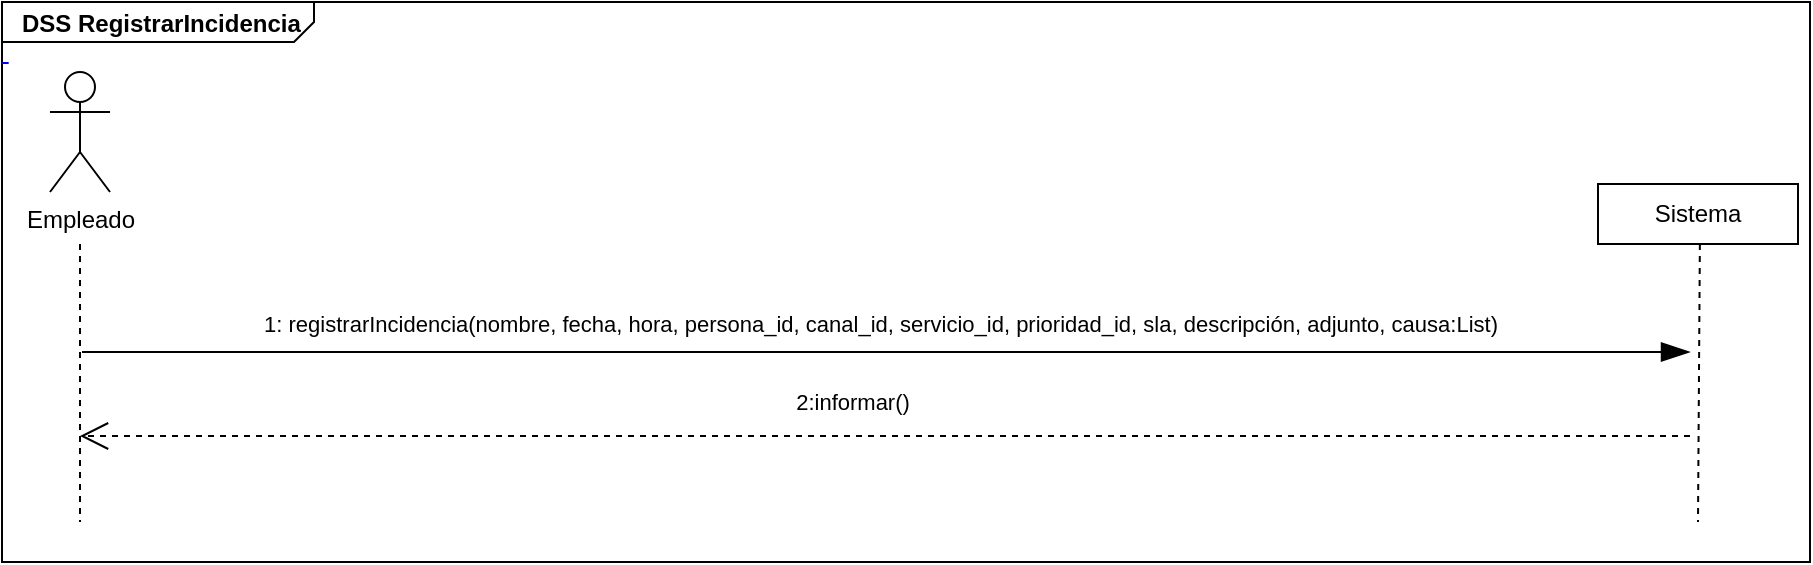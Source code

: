 <mxfile>
    <diagram id="JsvHAZJFXZokmGTcRXBu" name="DSS RegistrarIncidencia - 01">
        <mxGraphModel dx="712" dy="654" grid="1" gridSize="10" guides="1" tooltips="1" connect="1" arrows="1" fold="1" page="1" pageScale="1" pageWidth="827" pageHeight="1169" math="0" shadow="0">
            <root>
                <mxCell id="0"/>
                <mxCell id="1" parent="0"/>
                <mxCell id="65" value="&lt;p style=&quot;margin: 0px ; margin-top: 4px ; margin-left: 10px ; text-align: left&quot;&gt;&lt;b&gt;DSS RegistrarIncidencia&lt;/b&gt;&lt;/p&gt;&lt;a name=&quot;_Toc102614900&quot;&gt;&lt;/a&gt;&lt;div style=&quot;text-align: left&quot;&gt;&lt;a name=&quot;_Toc102614900&quot;&gt;&lt;/a&gt;&lt;a name=&quot;_Toc102614900&quot;&gt;&lt;b&gt;&lt;font color=&quot;#f0f0f0&quot;&gt;&amp;nbsp;&lt;/font&gt;&lt;/b&gt;&lt;/a&gt;&lt;/div&gt;" style="html=1;shape=mxgraph.sysml.package;labelX=156;html=1;overflow=fill;strokeWidth=1;recursiveResize=0;" parent="1" vertex="1">
                    <mxGeometry x="16" y="50" width="904" height="280" as="geometry"/>
                </mxCell>
                <mxCell id="30" value="Sistema" style="shape=rect;html=1;whiteSpace=wrap;align=center;" parent="1" vertex="1">
                    <mxGeometry x="814" y="141" width="100" height="30" as="geometry"/>
                </mxCell>
                <mxCell id="31" value="" style="edgeStyle=none;dashed=1;html=1;endArrow=none;" parent="1" edge="1">
                    <mxGeometry relative="1" as="geometry">
                        <mxPoint x="55" y="310" as="targetPoint"/>
                        <mxPoint x="55" y="171" as="sourcePoint"/>
                    </mxGeometry>
                </mxCell>
                <mxCell id="32" value="" style="edgeStyle=none;dashed=1;html=1;endArrow=none;" parent="1" edge="1">
                    <mxGeometry relative="1" as="geometry">
                        <mxPoint x="864" y="310" as="targetPoint"/>
                        <mxPoint x="864.936" y="171" as="sourcePoint"/>
                    </mxGeometry>
                </mxCell>
                <mxCell id="34" value="1: registrarIncidencia(nombre, fecha, hora, persona_id, canal_id, servicio_id, prioridad_id, sla, descripción, adjunto, causa:List)" style="edgeStyle=none;html=1;endArrow=blockThin;verticalAlign=bottom;endSize=12;endFill=1;" parent="1" edge="1">
                    <mxGeometry x="-0.008" y="5" relative="1" as="geometry">
                        <mxPoint x="56" y="225" as="sourcePoint"/>
                        <mxPoint x="860" y="225" as="targetPoint"/>
                        <mxPoint as="offset"/>
                    </mxGeometry>
                </mxCell>
                <mxCell id="36" value="Empleado" style="shape=umlActor;verticalLabelPosition=bottom;verticalAlign=top;html=1;" parent="1" vertex="1">
                    <mxGeometry x="40" y="85" width="30" height="60" as="geometry"/>
                </mxCell>
                <mxCell id="76" value="" style="edgeStyle=none;html=1;endArrow=open;verticalAlign=bottom;endSize=12;endFill=0;dashed=1;" parent="1" edge="1">
                    <mxGeometry relative="1" as="geometry">
                        <mxPoint x="860" y="267" as="sourcePoint"/>
                        <mxPoint x="55" y="267" as="targetPoint"/>
                    </mxGeometry>
                </mxCell>
                <mxCell id="77" value="2:informar()" style="edgeLabel;html=1;align=center;verticalAlign=middle;resizable=0;points=[];" parent="76" vertex="1" connectable="0">
                    <mxGeometry x="-0.072" y="6" relative="1" as="geometry">
                        <mxPoint x="-46" y="-23" as="offset"/>
                    </mxGeometry>
                </mxCell>
            </root>
        </mxGraphModel>
    </diagram>
    <diagram id="00Ulyf1vx9nboWatY4Qj" name="DSS AtenderIncidencia - 02">
        <mxGraphModel dx="712" dy="654" grid="1" gridSize="10" guides="1" tooltips="1" connect="1" arrows="1" fold="1" page="1" pageScale="1" pageWidth="827" pageHeight="1169" math="0" shadow="0">
            <root>
                <mxCell id="KoKHNJKuFNgPaiHsPCzB-0"/>
                <mxCell id="KoKHNJKuFNgPaiHsPCzB-1" parent="KoKHNJKuFNgPaiHsPCzB-0"/>
                <mxCell id="TMHp3bomFhbl0g3YT_ks-0" value="&lt;p style=&quot;margin: 0px ; margin-top: 4px ; margin-left: 10px ; text-align: left&quot;&gt;&lt;b&gt;DSS AtenderIncidencia&lt;/b&gt;&lt;/p&gt;" style="html=1;shape=mxgraph.sysml.package;labelX=155.76;html=1;overflow=fill;strokeWidth=1;recursiveResize=0;" parent="KoKHNJKuFNgPaiHsPCzB-1" vertex="1">
                    <mxGeometry x="20" y="30" width="651" height="250" as="geometry"/>
                </mxCell>
                <mxCell id="TMHp3bomFhbl0g3YT_ks-1" value="Sistema" style="shape=rect;html=1;whiteSpace=wrap;align=center;" parent="KoKHNJKuFNgPaiHsPCzB-1" vertex="1">
                    <mxGeometry x="552" y="120" width="100" height="30" as="geometry"/>
                </mxCell>
                <mxCell id="TMHp3bomFhbl0g3YT_ks-2" value="" style="edgeStyle=none;dashed=1;html=1;endArrow=none;" parent="KoKHNJKuFNgPaiHsPCzB-1" edge="1">
                    <mxGeometry relative="1" as="geometry">
                        <mxPoint x="69" y="260" as="targetPoint"/>
                        <mxPoint x="69" y="150" as="sourcePoint"/>
                    </mxGeometry>
                </mxCell>
                <mxCell id="TMHp3bomFhbl0g3YT_ks-3" value="" style="edgeStyle=none;dashed=1;html=1;endArrow=none;" parent="KoKHNJKuFNgPaiHsPCzB-1" edge="1">
                    <mxGeometry relative="1" as="geometry">
                        <mxPoint x="599" y="250" as="targetPoint"/>
                        <mxPoint x="599" y="150" as="sourcePoint"/>
                    </mxGeometry>
                </mxCell>
                <mxCell id="TMHp3bomFhbl0g3YT_ks-8" value="Empleado" style="shape=umlActor;verticalLabelPosition=bottom;verticalAlign=top;html=1;" parent="KoKHNJKuFNgPaiHsPCzB-1" vertex="1">
                    <mxGeometry x="54" y="64" width="30" height="60" as="geometry"/>
                </mxCell>
                <mxCell id="TMHp3bomFhbl0g3YT_ks-9" value="" style="edgeStyle=none;html=1;endArrow=open;verticalAlign=bottom;endSize=12;endFill=0;dashed=1;" parent="KoKHNJKuFNgPaiHsPCzB-1" edge="1">
                    <mxGeometry relative="1" as="geometry">
                        <mxPoint x="600" y="218" as="sourcePoint"/>
                        <mxPoint x="69" y="218" as="targetPoint"/>
                    </mxGeometry>
                </mxCell>
                <mxCell id="TMHp3bomFhbl0g3YT_ks-10" value="2:informar()" style="edgeLabel;html=1;align=center;verticalAlign=middle;resizable=0;points=[];" parent="TMHp3bomFhbl0g3YT_ks-9" vertex="1" connectable="0">
                    <mxGeometry x="-0.072" y="6" relative="1" as="geometry">
                        <mxPoint x="-12" y="-18" as="offset"/>
                    </mxGeometry>
                </mxCell>
                <mxCell id="zEbmMnBTPaY1AK33ookO-4" value="1: atenderIncidencia(incidencia_id, fecha, hora, descripción)" style="edgeStyle=none;html=1;endArrow=blockThin;verticalAlign=bottom;endSize=12;endFill=1;" parent="KoKHNJKuFNgPaiHsPCzB-1" edge="1">
                    <mxGeometry x="0.012" relative="1" as="geometry">
                        <mxPoint x="70" y="185" as="sourcePoint"/>
                        <mxPoint x="601" y="185" as="targetPoint"/>
                        <mxPoint as="offset"/>
                    </mxGeometry>
                </mxCell>
            </root>
        </mxGraphModel>
    </diagram>
    <diagram id="jjQ1TYudQfb7McP52Amw" name="DSS DerivarIncidencia - 03">
        <mxGraphModel dx="712" dy="654" grid="1" gridSize="10" guides="1" tooltips="1" connect="1" arrows="1" fold="1" page="1" pageScale="1" pageWidth="827" pageHeight="1169" math="0" shadow="0">
            <root>
                <mxCell id="4Sn4bANqFM-HlKYuXl23-0"/>
                <mxCell id="4Sn4bANqFM-HlKYuXl23-1" parent="4Sn4bANqFM-HlKYuXl23-0"/>
                <mxCell id="oboDwFnPcoWEmigdJIHS-0" value="&lt;p style=&quot;margin: 0px ; margin-top: 4px ; margin-left: 10px ; text-align: left&quot;&gt;&lt;b&gt;DSS DerivarIncidencia&lt;/b&gt;&lt;/p&gt;" style="html=1;shape=mxgraph.sysml.package;labelX=155.76;html=1;overflow=fill;strokeWidth=1;recursiveResize=0;" parent="4Sn4bANqFM-HlKYuXl23-1" vertex="1">
                    <mxGeometry x="20" y="29" width="651" height="251" as="geometry"/>
                </mxCell>
                <mxCell id="oboDwFnPcoWEmigdJIHS-1" value="Sistema" style="shape=rect;html=1;whiteSpace=wrap;align=center;" parent="4Sn4bANqFM-HlKYuXl23-1" vertex="1">
                    <mxGeometry x="552" y="120" width="100" height="30" as="geometry"/>
                </mxCell>
                <mxCell id="oboDwFnPcoWEmigdJIHS-2" value="" style="edgeStyle=none;dashed=1;html=1;endArrow=none;" parent="4Sn4bANqFM-HlKYuXl23-1" edge="1">
                    <mxGeometry relative="1" as="geometry">
                        <mxPoint x="69" y="250" as="targetPoint"/>
                        <mxPoint x="69" y="150" as="sourcePoint"/>
                    </mxGeometry>
                </mxCell>
                <mxCell id="oboDwFnPcoWEmigdJIHS-3" value="" style="edgeStyle=none;dashed=1;html=1;endArrow=none;" parent="4Sn4bANqFM-HlKYuXl23-1" edge="1">
                    <mxGeometry relative="1" as="geometry">
                        <mxPoint x="599" y="260" as="targetPoint"/>
                        <mxPoint x="599" y="150" as="sourcePoint"/>
                    </mxGeometry>
                </mxCell>
                <mxCell id="oboDwFnPcoWEmigdJIHS-8" value="Empleado" style="shape=umlActor;verticalLabelPosition=bottom;verticalAlign=top;html=1;" parent="4Sn4bANqFM-HlKYuXl23-1" vertex="1">
                    <mxGeometry x="54" y="64" width="30" height="60" as="geometry"/>
                </mxCell>
                <mxCell id="oboDwFnPcoWEmigdJIHS-14" value="1: derivarIncidencia(incidencia_id, fecha, hora, nivelActuacion_id, descripción)" style="edgeStyle=none;html=1;endArrow=blockThin;verticalAlign=bottom;endSize=12;endFill=1;" parent="4Sn4bANqFM-HlKYuXl23-1" edge="1">
                    <mxGeometry x="0.012" relative="1" as="geometry">
                        <mxPoint x="70" y="180" as="sourcePoint"/>
                        <mxPoint x="601" y="180" as="targetPoint"/>
                        <mxPoint as="offset"/>
                    </mxGeometry>
                </mxCell>
                <mxCell id="BaZo4jaONpzI4SVaEUn8-0" value="" style="edgeStyle=none;html=1;endArrow=open;verticalAlign=bottom;endSize=12;endFill=0;dashed=1;" parent="4Sn4bANqFM-HlKYuXl23-1" edge="1">
                    <mxGeometry relative="1" as="geometry">
                        <mxPoint x="600" y="218" as="sourcePoint"/>
                        <mxPoint x="69" y="218" as="targetPoint"/>
                    </mxGeometry>
                </mxCell>
                <mxCell id="BaZo4jaONpzI4SVaEUn8-1" value="2:informar()" style="edgeLabel;html=1;align=center;verticalAlign=middle;resizable=0;points=[];" parent="BaZo4jaONpzI4SVaEUn8-0" vertex="1" connectable="0">
                    <mxGeometry x="-0.072" y="6" relative="1" as="geometry">
                        <mxPoint x="-12" y="-18" as="offset"/>
                    </mxGeometry>
                </mxCell>
            </root>
        </mxGraphModel>
    </diagram>
    <diagram id="y8PJoqYn99QjZHLSNTlL" name="DSS DiagnosticarIncidencia - 04">
        <mxGraphModel dx="712" dy="1823" grid="1" gridSize="10" guides="1" tooltips="1" connect="1" arrows="1" fold="1" page="1" pageScale="1" pageWidth="827" pageHeight="1169" math="0" shadow="0">
            <root>
                <mxCell id="GZvDPizVwQynypaJ2dTZ-0"/>
                <mxCell id="GZvDPizVwQynypaJ2dTZ-1" parent="GZvDPizVwQynypaJ2dTZ-0"/>
                <mxCell id="JDJUWl-7HbXZS8Y3-una-0" value="&lt;p style=&quot;margin: 0px ; margin-top: 4px ; margin-left: 10px ; text-align: left&quot;&gt;&lt;b&gt;DSS DiagnosticarIncidencia&lt;/b&gt;&lt;/p&gt;" style="html=1;shape=mxgraph.sysml.package;labelX=177;html=1;overflow=fill;strokeWidth=1;recursiveResize=0;" parent="GZvDPizVwQynypaJ2dTZ-1" vertex="1">
                    <mxGeometry x="12" y="-10" width="640" height="310" as="geometry"/>
                </mxCell>
                <mxCell id="JDJUWl-7HbXZS8Y3-una-1" value="Sistema" style="shape=rect;html=1;whiteSpace=wrap;align=center;" parent="GZvDPizVwQynypaJ2dTZ-1" vertex="1">
                    <mxGeometry x="552" y="120" width="100" height="30" as="geometry"/>
                </mxCell>
                <mxCell id="JDJUWl-7HbXZS8Y3-una-2" value="" style="edgeStyle=none;dashed=1;html=1;endArrow=none;" parent="GZvDPizVwQynypaJ2dTZ-1" edge="1">
                    <mxGeometry relative="1" as="geometry">
                        <mxPoint x="69" y="250" as="targetPoint"/>
                        <mxPoint x="69" y="150" as="sourcePoint"/>
                    </mxGeometry>
                </mxCell>
                <mxCell id="JDJUWl-7HbXZS8Y3-una-3" value="" style="edgeStyle=none;dashed=1;html=1;endArrow=none;" parent="GZvDPizVwQynypaJ2dTZ-1" edge="1">
                    <mxGeometry relative="1" as="geometry">
                        <mxPoint x="601" y="250" as="targetPoint"/>
                        <mxPoint x="601" y="150" as="sourcePoint"/>
                    </mxGeometry>
                </mxCell>
                <mxCell id="JDJUWl-7HbXZS8Y3-una-8" value="Empleado" style="shape=umlActor;verticalLabelPosition=bottom;verticalAlign=top;html=1;" parent="GZvDPizVwQynypaJ2dTZ-1" vertex="1">
                    <mxGeometry x="54" y="64" width="30" height="60" as="geometry"/>
                </mxCell>
                <mxCell id="9MVqZNKH642MW14sb6NK-2" value="1: guardarDiagnostico(incidencia_id, nombre, descripcion, accion:List)" style="edgeStyle=none;html=1;endArrow=blockThin;verticalAlign=bottom;endSize=12;endFill=1;" parent="GZvDPizVwQynypaJ2dTZ-1" edge="1">
                    <mxGeometry x="-0.058" relative="1" as="geometry">
                        <mxPoint x="70" y="187" as="sourcePoint"/>
                        <mxPoint x="601" y="187" as="targetPoint"/>
                        <mxPoint as="offset"/>
                    </mxGeometry>
                </mxCell>
                <mxCell id="fY3tm0A8IsqXCgtC0Wq7-0" value="" style="edgeStyle=none;html=1;endArrow=open;verticalAlign=bottom;endSize=12;endFill=0;dashed=1;" parent="GZvDPizVwQynypaJ2dTZ-1" edge="1">
                    <mxGeometry relative="1" as="geometry">
                        <mxPoint x="600" y="224" as="sourcePoint"/>
                        <mxPoint x="69" y="224" as="targetPoint"/>
                    </mxGeometry>
                </mxCell>
                <mxCell id="fY3tm0A8IsqXCgtC0Wq7-1" value="2:informar()" style="edgeLabel;html=1;align=center;verticalAlign=middle;resizable=0;points=[];" parent="fY3tm0A8IsqXCgtC0Wq7-0" vertex="1" connectable="0">
                    <mxGeometry x="-0.072" y="6" relative="1" as="geometry">
                        <mxPoint x="-12" y="-18" as="offset"/>
                    </mxGeometry>
                </mxCell>
            </root>
        </mxGraphModel>
    </diagram>
    <diagram id="vAVcp4_MNVb-miPnHrm5" name="DSS ResolverIncidencia - 05">
        <mxGraphModel dx="712" dy="654" grid="1" gridSize="10" guides="1" tooltips="1" connect="1" arrows="1" fold="1" page="1" pageScale="1" pageWidth="827" pageHeight="1169" math="0" shadow="0">
            <root>
                <mxCell id="dEFuNKq9khf6tg7I1ABj-0"/>
                <mxCell id="dEFuNKq9khf6tg7I1ABj-1" parent="dEFuNKq9khf6tg7I1ABj-0"/>
                <mxCell id="KhnDLvhMel9uhZwpkF5i-0" value="&lt;p style=&quot;margin: 0px ; margin-top: 4px ; margin-left: 10px ; text-align: left&quot;&gt;&lt;b&gt;DSS ResolverIncidencia&lt;/b&gt;&lt;/p&gt;" style="html=1;shape=mxgraph.sysml.package;labelX=177;html=1;overflow=fill;strokeWidth=1;recursiveResize=0;" parent="dEFuNKq9khf6tg7I1ABj-1" vertex="1">
                    <mxGeometry x="30" y="30" width="640" height="390" as="geometry"/>
                </mxCell>
                <mxCell id="KhnDLvhMel9uhZwpkF5i-1" value="Sistema" style="shape=rect;html=1;whiteSpace=wrap;align=center;" parent="dEFuNKq9khf6tg7I1ABj-1" vertex="1">
                    <mxGeometry x="552" y="120" width="100" height="30" as="geometry"/>
                </mxCell>
                <mxCell id="KhnDLvhMel9uhZwpkF5i-2" value="" style="edgeStyle=none;dashed=1;html=1;endArrow=none;entryX=0.063;entryY=1.005;entryDx=0;entryDy=0;entryPerimeter=0;" parent="dEFuNKq9khf6tg7I1ABj-1" target="KhnDLvhMel9uhZwpkF5i-0" edge="1">
                    <mxGeometry relative="1" as="geometry">
                        <mxPoint x="69" y="320" as="targetPoint"/>
                        <mxPoint x="69" y="150" as="sourcePoint"/>
                    </mxGeometry>
                </mxCell>
                <mxCell id="KhnDLvhMel9uhZwpkF5i-3" value="" style="edgeStyle=none;dashed=1;html=1;endArrow=none;entryX=0.892;entryY=1.011;entryDx=0;entryDy=0;entryPerimeter=0;" parent="dEFuNKq9khf6tg7I1ABj-1" target="KhnDLvhMel9uhZwpkF5i-0" edge="1">
                    <mxGeometry relative="1" as="geometry">
                        <mxPoint x="601" y="420" as="targetPoint"/>
                        <mxPoint x="601" y="150" as="sourcePoint"/>
                    </mxGeometry>
                </mxCell>
                <mxCell id="KhnDLvhMel9uhZwpkF5i-4" value="Alumno" style="shape=umlActor;verticalLabelPosition=bottom;verticalAlign=top;html=1;" parent="dEFuNKq9khf6tg7I1ABj-1" vertex="1">
                    <mxGeometry x="54" y="64" width="30" height="60" as="geometry"/>
                </mxCell>
                <mxCell id="KhnDLvhMel9uhZwpkF5i-5" value="1: resolverIncidencia(incidencia:Incidencia)" style="edgeStyle=none;html=1;endArrow=blockThin;verticalAlign=bottom;endSize=12;endFill=1;" parent="dEFuNKq9khf6tg7I1ABj-1" edge="1">
                    <mxGeometry relative="1" as="geometry">
                        <mxPoint x="70" y="189" as="sourcePoint"/>
                        <mxPoint x="601" y="189" as="targetPoint"/>
                    </mxGeometry>
                </mxCell>
                <mxCell id="KhnDLvhMel9uhZwpkF5i-6" value="" style="edgeStyle=none;html=1;endArrow=open;verticalAlign=bottom;endSize=12;endFill=0;dashed=1;" parent="dEFuNKq9khf6tg7I1ABj-1" edge="1">
                    <mxGeometry relative="1" as="geometry">
                        <mxPoint x="600" y="366" as="sourcePoint"/>
                        <mxPoint x="69" y="366" as="targetPoint"/>
                    </mxGeometry>
                </mxCell>
                <mxCell id="KhnDLvhMel9uhZwpkF5i-7" value="6:informar()" style="edgeLabel;html=1;align=center;verticalAlign=middle;resizable=0;points=[];" parent="KhnDLvhMel9uhZwpkF5i-6" vertex="1" connectable="0">
                    <mxGeometry x="-0.072" y="6" relative="1" as="geometry">
                        <mxPoint x="-12" y="-18" as="offset"/>
                    </mxGeometry>
                </mxCell>
                <mxCell id="KhnDLvhMel9uhZwpkF5i-8" value="3:ingresarAccionDiagnostico(realizada:List, comentario:List, adjuntoAccion:List)" style="edgeStyle=none;html=1;endArrow=blockThin;verticalAlign=bottom;endSize=12;endFill=1;" parent="dEFuNKq9khf6tg7I1ABj-1" edge="1">
                    <mxGeometry x="0.012" relative="1" as="geometry">
                        <mxPoint x="70" y="259" as="sourcePoint"/>
                        <mxPoint x="601" y="259" as="targetPoint"/>
                        <mxPoint as="offset"/>
                    </mxGeometry>
                </mxCell>
                <mxCell id="KhnDLvhMel9uhZwpkF5i-9" value="" style="edgeStyle=none;html=1;endArrow=open;verticalAlign=bottom;endSize=12;endFill=0;dashed=1;" parent="dEFuNKq9khf6tg7I1ABj-1" edge="1">
                    <mxGeometry relative="1" as="geometry">
                        <mxPoint x="601" y="227" as="sourcePoint"/>
                        <mxPoint x="70" y="227" as="targetPoint"/>
                    </mxGeometry>
                </mxCell>
                <mxCell id="KhnDLvhMel9uhZwpkF5i-10" value="2:ingresarAccionDiagnostico(realizada:List, comentario:List, adjuntoAccion:List)" style="edgeLabel;html=1;align=center;verticalAlign=middle;resizable=0;points=[];" parent="KhnDLvhMel9uhZwpkF5i-9" vertex="1" connectable="0">
                    <mxGeometry x="-0.072" y="6" relative="1" as="geometry">
                        <mxPoint x="-12" y="-18" as="offset"/>
                    </mxGeometry>
                </mxCell>
                <mxCell id="RFATO9ilpdEW_yh8fD0t-0" value="" style="edgeStyle=none;html=1;endArrow=open;verticalAlign=bottom;endSize=12;endFill=0;dashed=1;" parent="dEFuNKq9khf6tg7I1ABj-1" edge="1">
                    <mxGeometry relative="1" as="geometry">
                        <mxPoint x="601" y="294.5" as="sourcePoint"/>
                        <mxPoint x="70" y="294.5" as="targetPoint"/>
                    </mxGeometry>
                </mxCell>
                <mxCell id="RFATO9ilpdEW_yh8fD0t-1" value="4:ingresarSolucion(solucionado:Boolean, comentario)" style="edgeLabel;html=1;align=center;verticalAlign=middle;resizable=0;points=[];" parent="RFATO9ilpdEW_yh8fD0t-0" vertex="1" connectable="0">
                    <mxGeometry x="-0.072" y="6" relative="1" as="geometry">
                        <mxPoint x="-12" y="-18" as="offset"/>
                    </mxGeometry>
                </mxCell>
                <mxCell id="RFATO9ilpdEW_yh8fD0t-2" value="5:guardarSolucion(solucionado:Boolean, comentario)" style="edgeStyle=none;html=1;endArrow=blockThin;verticalAlign=bottom;endSize=12;endFill=1;" parent="dEFuNKq9khf6tg7I1ABj-1" edge="1">
                    <mxGeometry x="0.012" relative="1" as="geometry">
                        <mxPoint x="70" y="330" as="sourcePoint"/>
                        <mxPoint x="601" y="330" as="targetPoint"/>
                        <mxPoint as="offset"/>
                    </mxGeometry>
                </mxCell>
            </root>
        </mxGraphModel>
    </diagram>
</mxfile>